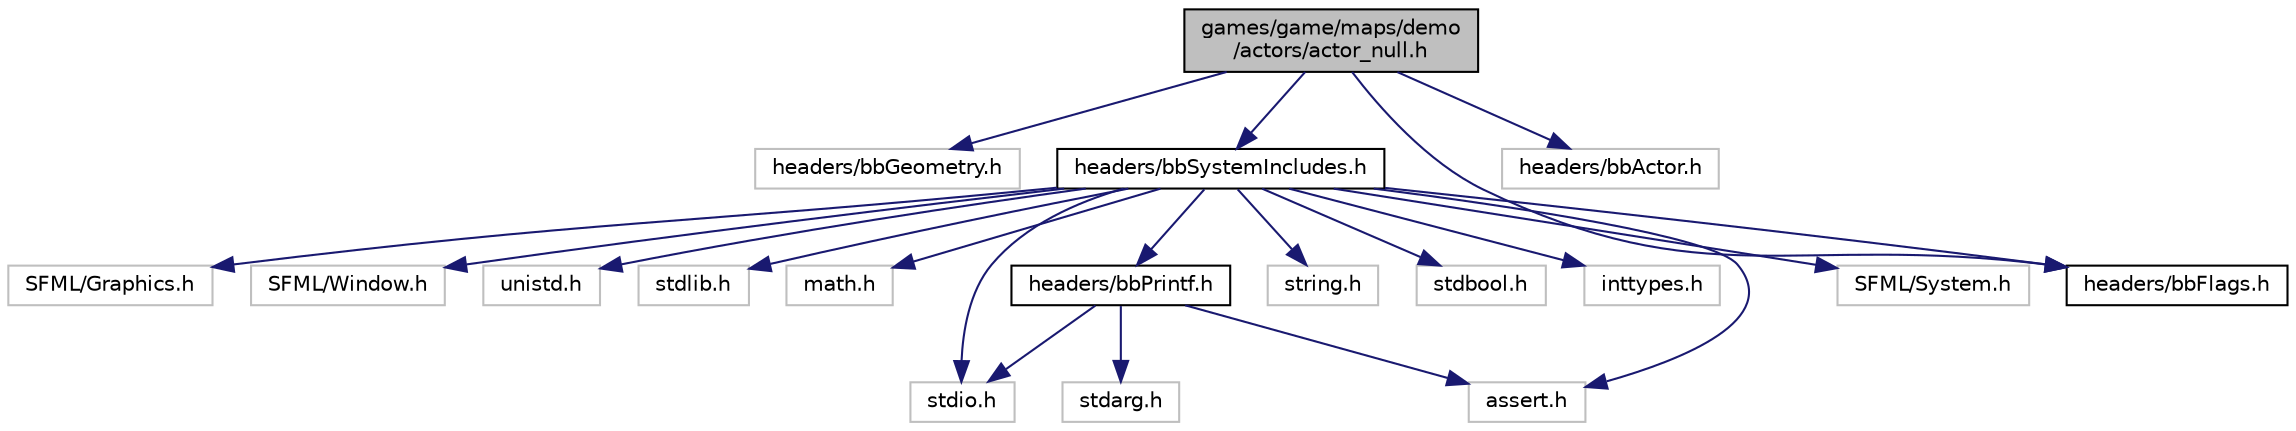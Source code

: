 digraph "games/game/maps/demo/actors/actor_null.h"
{
 // LATEX_PDF_SIZE
  edge [fontname="Helvetica",fontsize="10",labelfontname="Helvetica",labelfontsize="10"];
  node [fontname="Helvetica",fontsize="10",shape=record];
  Node1 [label="games/game/maps/demo\l/actors/actor_null.h",height=0.2,width=0.4,color="black", fillcolor="grey75", style="filled", fontcolor="black",tooltip="The functions in this folder define the behavior of an object with class bbActor and type NULL."];
  Node1 -> Node2 [color="midnightblue",fontsize="10",style="solid",fontname="Helvetica"];
  Node2 [label="headers/bbGeometry.h",height=0.2,width=0.4,color="grey75", fillcolor="white", style="filled",tooltip=" "];
  Node1 -> Node3 [color="midnightblue",fontsize="10",style="solid",fontname="Helvetica"];
  Node3 [label="headers/bbSystemIncludes.h",height=0.2,width=0.4,color="black", fillcolor="white", style="filled",URL="$bbSystemIncludes_8h.html",tooltip="libraries included in every file"];
  Node3 -> Node4 [color="midnightblue",fontsize="10",style="solid",fontname="Helvetica"];
  Node4 [label="SFML/System.h",height=0.2,width=0.4,color="grey75", fillcolor="white", style="filled",tooltip=" "];
  Node3 -> Node5 [color="midnightblue",fontsize="10",style="solid",fontname="Helvetica"];
  Node5 [label="SFML/Graphics.h",height=0.2,width=0.4,color="grey75", fillcolor="white", style="filled",tooltip=" "];
  Node3 -> Node6 [color="midnightblue",fontsize="10",style="solid",fontname="Helvetica"];
  Node6 [label="SFML/Window.h",height=0.2,width=0.4,color="grey75", fillcolor="white", style="filled",tooltip=" "];
  Node3 -> Node7 [color="midnightblue",fontsize="10",style="solid",fontname="Helvetica"];
  Node7 [label="unistd.h",height=0.2,width=0.4,color="grey75", fillcolor="white", style="filled",tooltip=" "];
  Node3 -> Node8 [color="midnightblue",fontsize="10",style="solid",fontname="Helvetica"];
  Node8 [label="stdlib.h",height=0.2,width=0.4,color="grey75", fillcolor="white", style="filled",tooltip=" "];
  Node3 -> Node9 [color="midnightblue",fontsize="10",style="solid",fontname="Helvetica"];
  Node9 [label="math.h",height=0.2,width=0.4,color="grey75", fillcolor="white", style="filled",tooltip=" "];
  Node3 -> Node10 [color="midnightblue",fontsize="10",style="solid",fontname="Helvetica"];
  Node10 [label="stdio.h",height=0.2,width=0.4,color="grey75", fillcolor="white", style="filled",tooltip=" "];
  Node3 -> Node11 [color="midnightblue",fontsize="10",style="solid",fontname="Helvetica"];
  Node11 [label="assert.h",height=0.2,width=0.4,color="grey75", fillcolor="white", style="filled",tooltip=" "];
  Node3 -> Node12 [color="midnightblue",fontsize="10",style="solid",fontname="Helvetica"];
  Node12 [label="string.h",height=0.2,width=0.4,color="grey75", fillcolor="white", style="filled",tooltip=" "];
  Node3 -> Node13 [color="midnightblue",fontsize="10",style="solid",fontname="Helvetica"];
  Node13 [label="stdbool.h",height=0.2,width=0.4,color="grey75", fillcolor="white", style="filled",tooltip=" "];
  Node3 -> Node14 [color="midnightblue",fontsize="10",style="solid",fontname="Helvetica"];
  Node14 [label="inttypes.h",height=0.2,width=0.4,color="grey75", fillcolor="white", style="filled",tooltip=" "];
  Node3 -> Node15 [color="midnightblue",fontsize="10",style="solid",fontname="Helvetica"];
  Node15 [label="headers/bbFlags.h",height=0.2,width=0.4,color="black", fillcolor="white", style="filled",URL="$bbFlags_8h.html",tooltip="This header file contains flags passed by functions."];
  Node3 -> Node16 [color="midnightblue",fontsize="10",style="solid",fontname="Helvetica"];
  Node16 [label="headers/bbPrintf.h",height=0.2,width=0.4,color="black", fillcolor="white", style="filled",URL="$bbPrintf_8h.html",tooltip="This header file contains definitions of some wrappers to printf functions. Functions are defined sta..."];
  Node16 -> Node10 [color="midnightblue",fontsize="10",style="solid",fontname="Helvetica"];
  Node16 -> Node17 [color="midnightblue",fontsize="10",style="solid",fontname="Helvetica"];
  Node17 [label="stdarg.h",height=0.2,width=0.4,color="grey75", fillcolor="white", style="filled",tooltip=" "];
  Node16 -> Node11 [color="midnightblue",fontsize="10",style="solid",fontname="Helvetica"];
  Node1 -> Node15 [color="midnightblue",fontsize="10",style="solid",fontname="Helvetica"];
  Node1 -> Node18 [color="midnightblue",fontsize="10",style="solid",fontname="Helvetica"];
  Node18 [label="headers/bbActor.h",height=0.2,width=0.4,color="grey75", fillcolor="white", style="filled",tooltip=" "];
}
